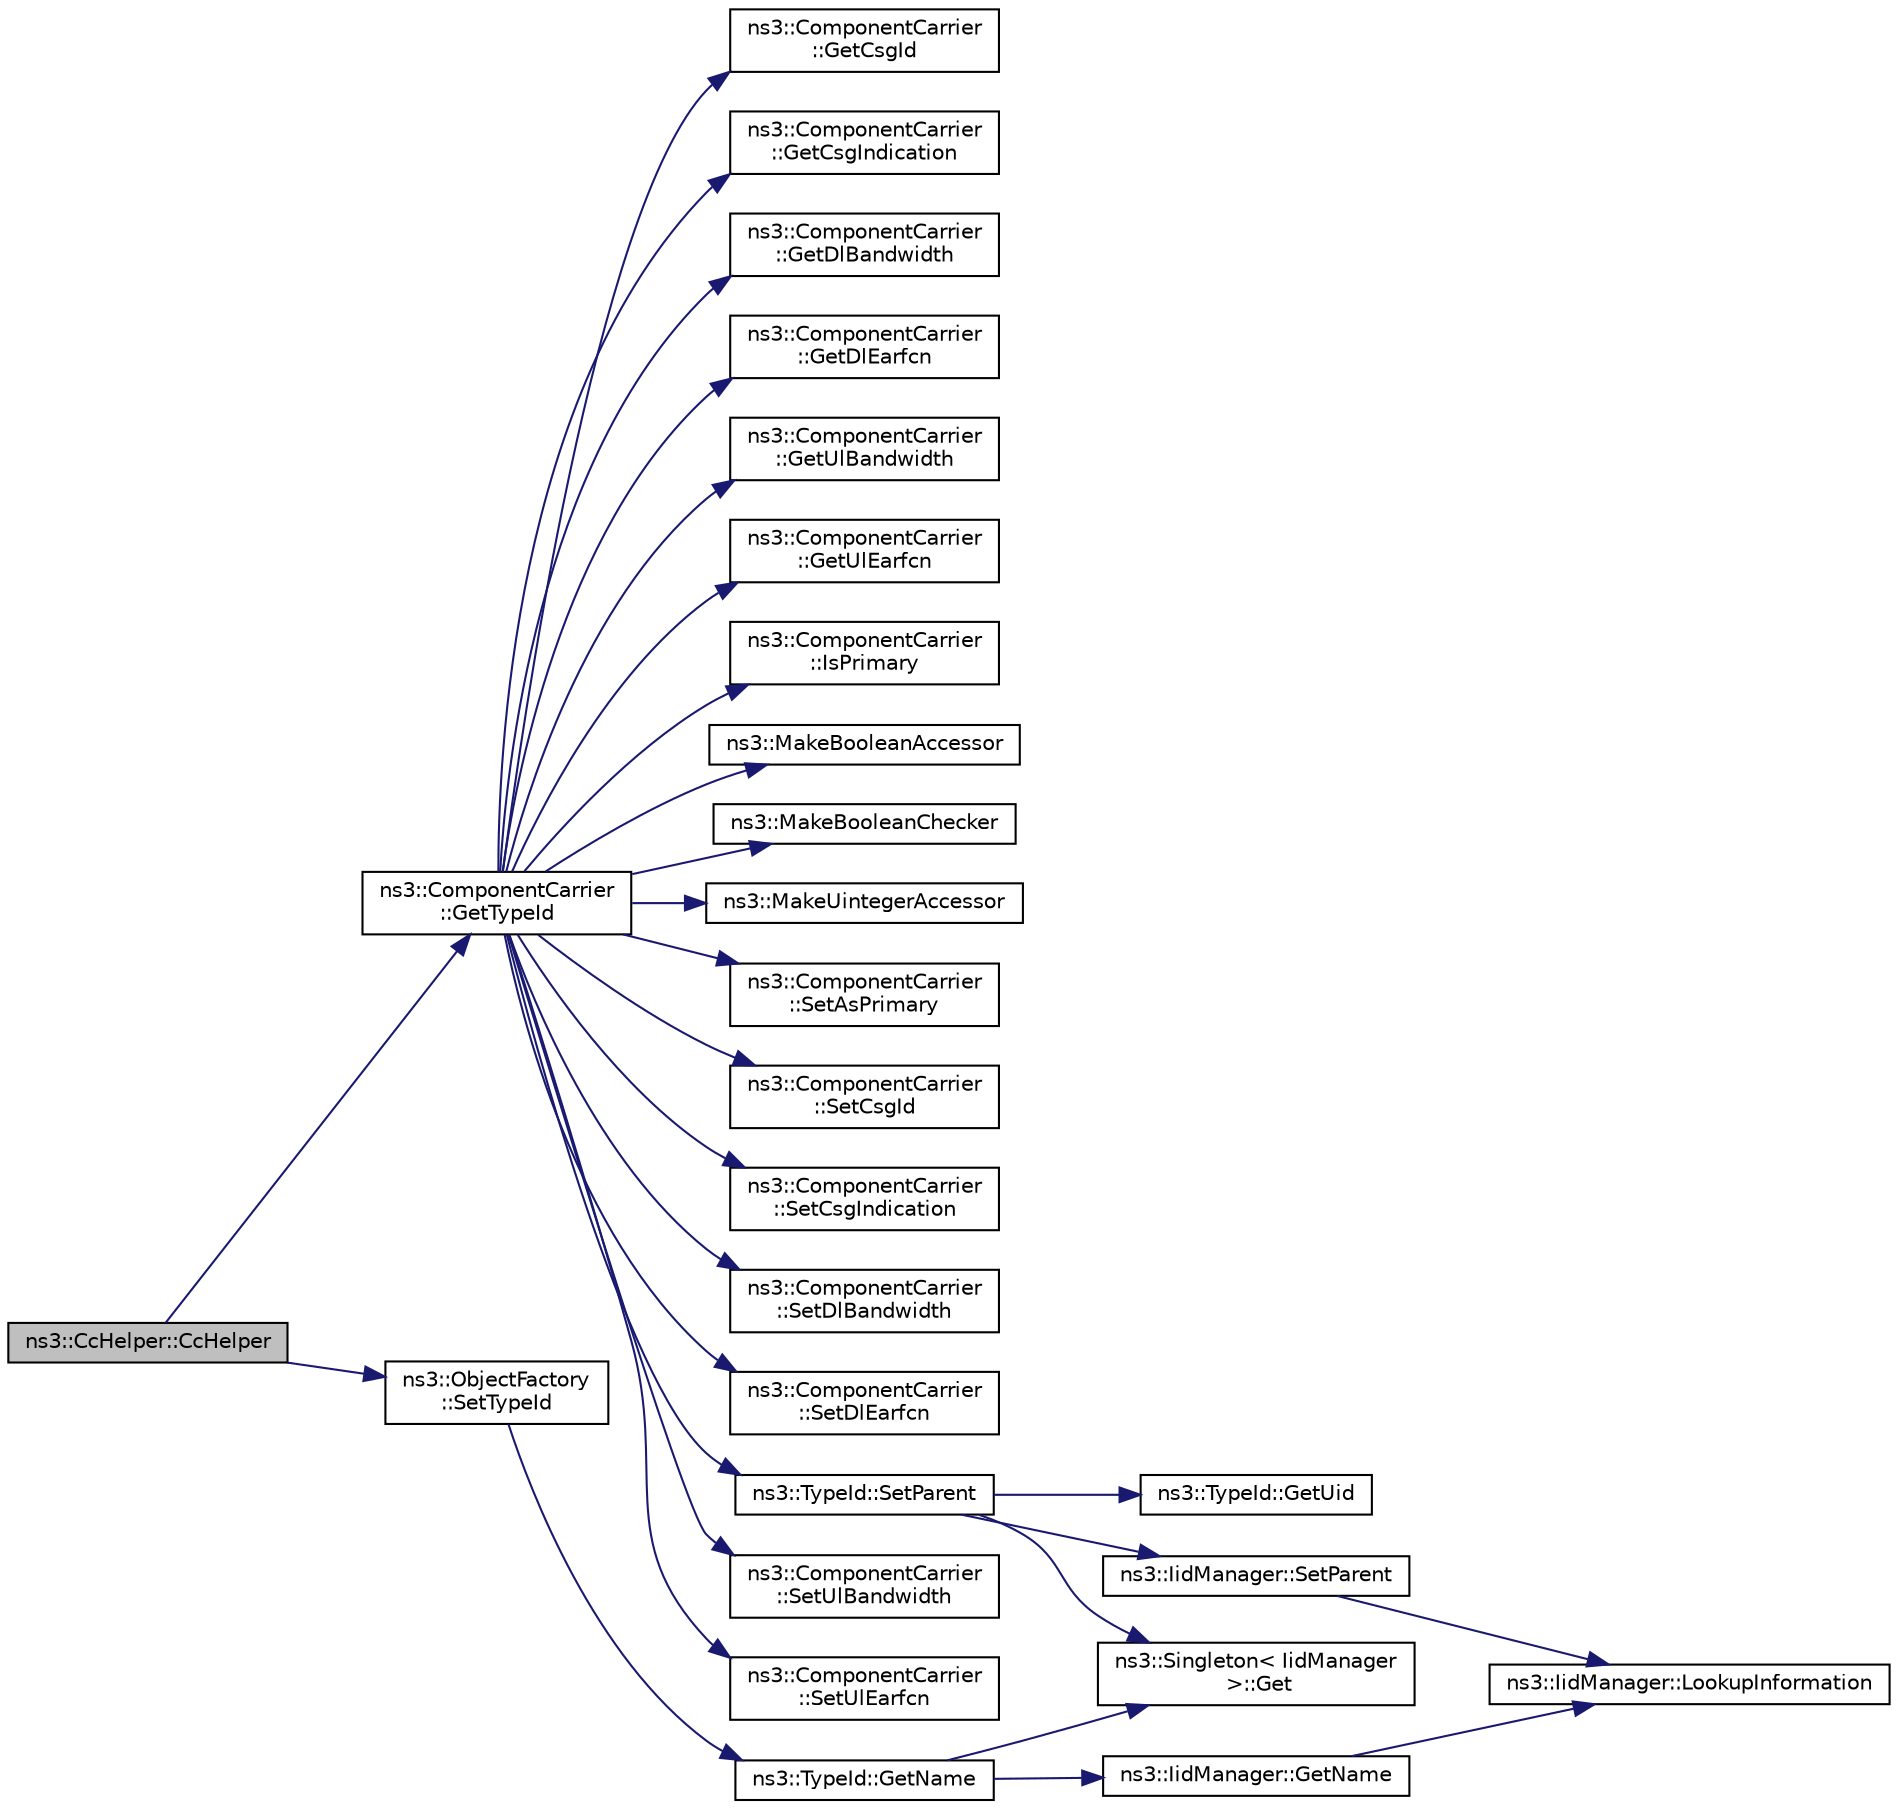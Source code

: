 digraph "ns3::CcHelper::CcHelper"
{
 // LATEX_PDF_SIZE
  edge [fontname="Helvetica",fontsize="10",labelfontname="Helvetica",labelfontsize="10"];
  node [fontname="Helvetica",fontsize="10",shape=record];
  rankdir="LR";
  Node1 [label="ns3::CcHelper::CcHelper",height=0.2,width=0.4,color="black", fillcolor="grey75", style="filled", fontcolor="black",tooltip=" "];
  Node1 -> Node2 [color="midnightblue",fontsize="10",style="solid",fontname="Helvetica"];
  Node2 [label="ns3::ComponentCarrier\l::GetTypeId",height=0.2,width=0.4,color="black", fillcolor="white", style="filled",URL="$classns3_1_1_component_carrier.html#a444783598c6b62279c9c011d71f51c75",tooltip="Get the type ID."];
  Node2 -> Node3 [color="midnightblue",fontsize="10",style="solid",fontname="Helvetica"];
  Node3 [label="ns3::ComponentCarrier\l::GetCsgId",height=0.2,width=0.4,color="black", fillcolor="white", style="filled",URL="$classns3_1_1_component_carrier.html#a64d30f3f6557570010c1a48bc3eaa4f5",tooltip="Returns the CSG ID of the eNodeB."];
  Node2 -> Node4 [color="midnightblue",fontsize="10",style="solid",fontname="Helvetica"];
  Node4 [label="ns3::ComponentCarrier\l::GetCsgIndication",height=0.2,width=0.4,color="black", fillcolor="white", style="filled",URL="$classns3_1_1_component_carrier.html#a32b33c3759f11295f223d58d7cf0684a",tooltip="Returns the CSG indication flag of the eNodeB."];
  Node2 -> Node5 [color="midnightblue",fontsize="10",style="solid",fontname="Helvetica"];
  Node5 [label="ns3::ComponentCarrier\l::GetDlBandwidth",height=0.2,width=0.4,color="black", fillcolor="white", style="filled",URL="$classns3_1_1_component_carrier.html#a3814cc695e760d49d5d602cdc6a5dbea",tooltip=" "];
  Node2 -> Node6 [color="midnightblue",fontsize="10",style="solid",fontname="Helvetica"];
  Node6 [label="ns3::ComponentCarrier\l::GetDlEarfcn",height=0.2,width=0.4,color="black", fillcolor="white", style="filled",URL="$classns3_1_1_component_carrier.html#a20f33e0d00c99a21f253a617a0c5fb49",tooltip=" "];
  Node2 -> Node7 [color="midnightblue",fontsize="10",style="solid",fontname="Helvetica"];
  Node7 [label="ns3::ComponentCarrier\l::GetUlBandwidth",height=0.2,width=0.4,color="black", fillcolor="white", style="filled",URL="$classns3_1_1_component_carrier.html#a22b5abe9a815a6ad730270352307770f",tooltip=" "];
  Node2 -> Node8 [color="midnightblue",fontsize="10",style="solid",fontname="Helvetica"];
  Node8 [label="ns3::ComponentCarrier\l::GetUlEarfcn",height=0.2,width=0.4,color="black", fillcolor="white", style="filled",URL="$classns3_1_1_component_carrier.html#aa15f0890e642f5b81c2f97773f28ef55",tooltip=" "];
  Node2 -> Node9 [color="midnightblue",fontsize="10",style="solid",fontname="Helvetica"];
  Node9 [label="ns3::ComponentCarrier\l::IsPrimary",height=0.2,width=0.4,color="black", fillcolor="white", style="filled",URL="$classns3_1_1_component_carrier.html#abb7f79bfe79ec327c5a153aaf2e8e5f2",tooltip="Checks if the carrier is the primary carrier."];
  Node2 -> Node10 [color="midnightblue",fontsize="10",style="solid",fontname="Helvetica"];
  Node10 [label="ns3::MakeBooleanAccessor",height=0.2,width=0.4,color="black", fillcolor="white", style="filled",URL="$group__attribute___boolean.html#ga96f46e6b949abfa2cb801d5d33d8bcc7",tooltip="Create an AttributeAccessor for a class data member, or a lone class get functor or set method."];
  Node2 -> Node11 [color="midnightblue",fontsize="10",style="solid",fontname="Helvetica"];
  Node11 [label="ns3::MakeBooleanChecker",height=0.2,width=0.4,color="black", fillcolor="white", style="filled",URL="$group__attribute___boolean.html#ga0be9dca06b271bca59b2c135178e1c10",tooltip=" "];
  Node2 -> Node12 [color="midnightblue",fontsize="10",style="solid",fontname="Helvetica"];
  Node12 [label="ns3::MakeUintegerAccessor",height=0.2,width=0.4,color="black", fillcolor="white", style="filled",URL="$group__attribute___uinteger.html#gab877334ef73a924b42b65179d87d7244",tooltip="Create an AttributeAccessor for a class data member, or a lone class get functor or set method."];
  Node2 -> Node13 [color="midnightblue",fontsize="10",style="solid",fontname="Helvetica"];
  Node13 [label="ns3::ComponentCarrier\l::SetAsPrimary",height=0.2,width=0.4,color="black", fillcolor="white", style="filled",URL="$classns3_1_1_component_carrier.html#a651004130f614b9e9898ffc4ce5a67f6",tooltip="Set as primary carrier."];
  Node2 -> Node14 [color="midnightblue",fontsize="10",style="solid",fontname="Helvetica"];
  Node14 [label="ns3::ComponentCarrier\l::SetCsgId",height=0.2,width=0.4,color="black", fillcolor="white", style="filled",URL="$classns3_1_1_component_carrier.html#a881a095480bc6f86d997cfbcbd96a2ee",tooltip="Associate the eNodeB device with a particular CSG."];
  Node2 -> Node15 [color="midnightblue",fontsize="10",style="solid",fontname="Helvetica"];
  Node15 [label="ns3::ComponentCarrier\l::SetCsgIndication",height=0.2,width=0.4,color="black", fillcolor="white", style="filled",URL="$classns3_1_1_component_carrier.html#a06d4926a8d927afdeb9f440280bef453",tooltip="Enable or disable the CSG indication flag."];
  Node2 -> Node16 [color="midnightblue",fontsize="10",style="solid",fontname="Helvetica"];
  Node16 [label="ns3::ComponentCarrier\l::SetDlBandwidth",height=0.2,width=0.4,color="black", fillcolor="white", style="filled",URL="$classns3_1_1_component_carrier.html#ae338108e2cf1c200b3db32296b720a19",tooltip=" "];
  Node2 -> Node17 [color="midnightblue",fontsize="10",style="solid",fontname="Helvetica"];
  Node17 [label="ns3::ComponentCarrier\l::SetDlEarfcn",height=0.2,width=0.4,color="black", fillcolor="white", style="filled",URL="$classns3_1_1_component_carrier.html#a0871ff8b70db43af41332e6044b9e71b",tooltip=" "];
  Node2 -> Node18 [color="midnightblue",fontsize="10",style="solid",fontname="Helvetica"];
  Node18 [label="ns3::TypeId::SetParent",height=0.2,width=0.4,color="black", fillcolor="white", style="filled",URL="$classns3_1_1_type_id.html#abaaca67ab7d2471067e7c275df0f7309",tooltip="Set the parent TypeId."];
  Node18 -> Node19 [color="midnightblue",fontsize="10",style="solid",fontname="Helvetica"];
  Node19 [label="ns3::Singleton\< IidManager\l \>::Get",height=0.2,width=0.4,color="black", fillcolor="white", style="filled",URL="$classns3_1_1_singleton.html#a80a2cd3c25a27ea72add7a9f7a141ffa",tooltip="Get a pointer to the singleton instance."];
  Node18 -> Node20 [color="midnightblue",fontsize="10",style="solid",fontname="Helvetica"];
  Node20 [label="ns3::TypeId::GetUid",height=0.2,width=0.4,color="black", fillcolor="white", style="filled",URL="$classns3_1_1_type_id.html#a429535085325d6f926724771446d9047",tooltip="Get the internal id of this TypeId."];
  Node18 -> Node21 [color="midnightblue",fontsize="10",style="solid",fontname="Helvetica"];
  Node21 [label="ns3::IidManager::SetParent",height=0.2,width=0.4,color="black", fillcolor="white", style="filled",URL="$classns3_1_1_iid_manager.html#a4042931260554c907699367b6811426f",tooltip="Set the parent of a type id."];
  Node21 -> Node22 [color="midnightblue",fontsize="10",style="solid",fontname="Helvetica"];
  Node22 [label="ns3::IidManager::LookupInformation",height=0.2,width=0.4,color="black", fillcolor="white", style="filled",URL="$classns3_1_1_iid_manager.html#a84af06b798b21fa700469a3ac5f65f3f",tooltip="Retrieve the information record for a type."];
  Node2 -> Node23 [color="midnightblue",fontsize="10",style="solid",fontname="Helvetica"];
  Node23 [label="ns3::ComponentCarrier\l::SetUlBandwidth",height=0.2,width=0.4,color="black", fillcolor="white", style="filled",URL="$classns3_1_1_component_carrier.html#aaf2ca57b073f39c9b3b27d23052ce865",tooltip=" "];
  Node2 -> Node24 [color="midnightblue",fontsize="10",style="solid",fontname="Helvetica"];
  Node24 [label="ns3::ComponentCarrier\l::SetUlEarfcn",height=0.2,width=0.4,color="black", fillcolor="white", style="filled",URL="$classns3_1_1_component_carrier.html#a5dc7c10cc6ef1a3f1247cf324a14920a",tooltip=" "];
  Node1 -> Node25 [color="midnightblue",fontsize="10",style="solid",fontname="Helvetica"];
  Node25 [label="ns3::ObjectFactory\l::SetTypeId",height=0.2,width=0.4,color="black", fillcolor="white", style="filled",URL="$classns3_1_1_object_factory.html#a77dcd099064038a1eb7a6b8251229ec3",tooltip="Set the TypeId of the Objects to be created by this factory."];
  Node25 -> Node26 [color="midnightblue",fontsize="10",style="solid",fontname="Helvetica"];
  Node26 [label="ns3::TypeId::GetName",height=0.2,width=0.4,color="black", fillcolor="white", style="filled",URL="$classns3_1_1_type_id.html#abc4965475a579c2afdc668d7a7d58374",tooltip="Get the name."];
  Node26 -> Node19 [color="midnightblue",fontsize="10",style="solid",fontname="Helvetica"];
  Node26 -> Node27 [color="midnightblue",fontsize="10",style="solid",fontname="Helvetica"];
  Node27 [label="ns3::IidManager::GetName",height=0.2,width=0.4,color="black", fillcolor="white", style="filled",URL="$classns3_1_1_iid_manager.html#a6658aaa8120efd885e98addb76a6f1d4",tooltip="Get the name of a type id."];
  Node27 -> Node22 [color="midnightblue",fontsize="10",style="solid",fontname="Helvetica"];
}
